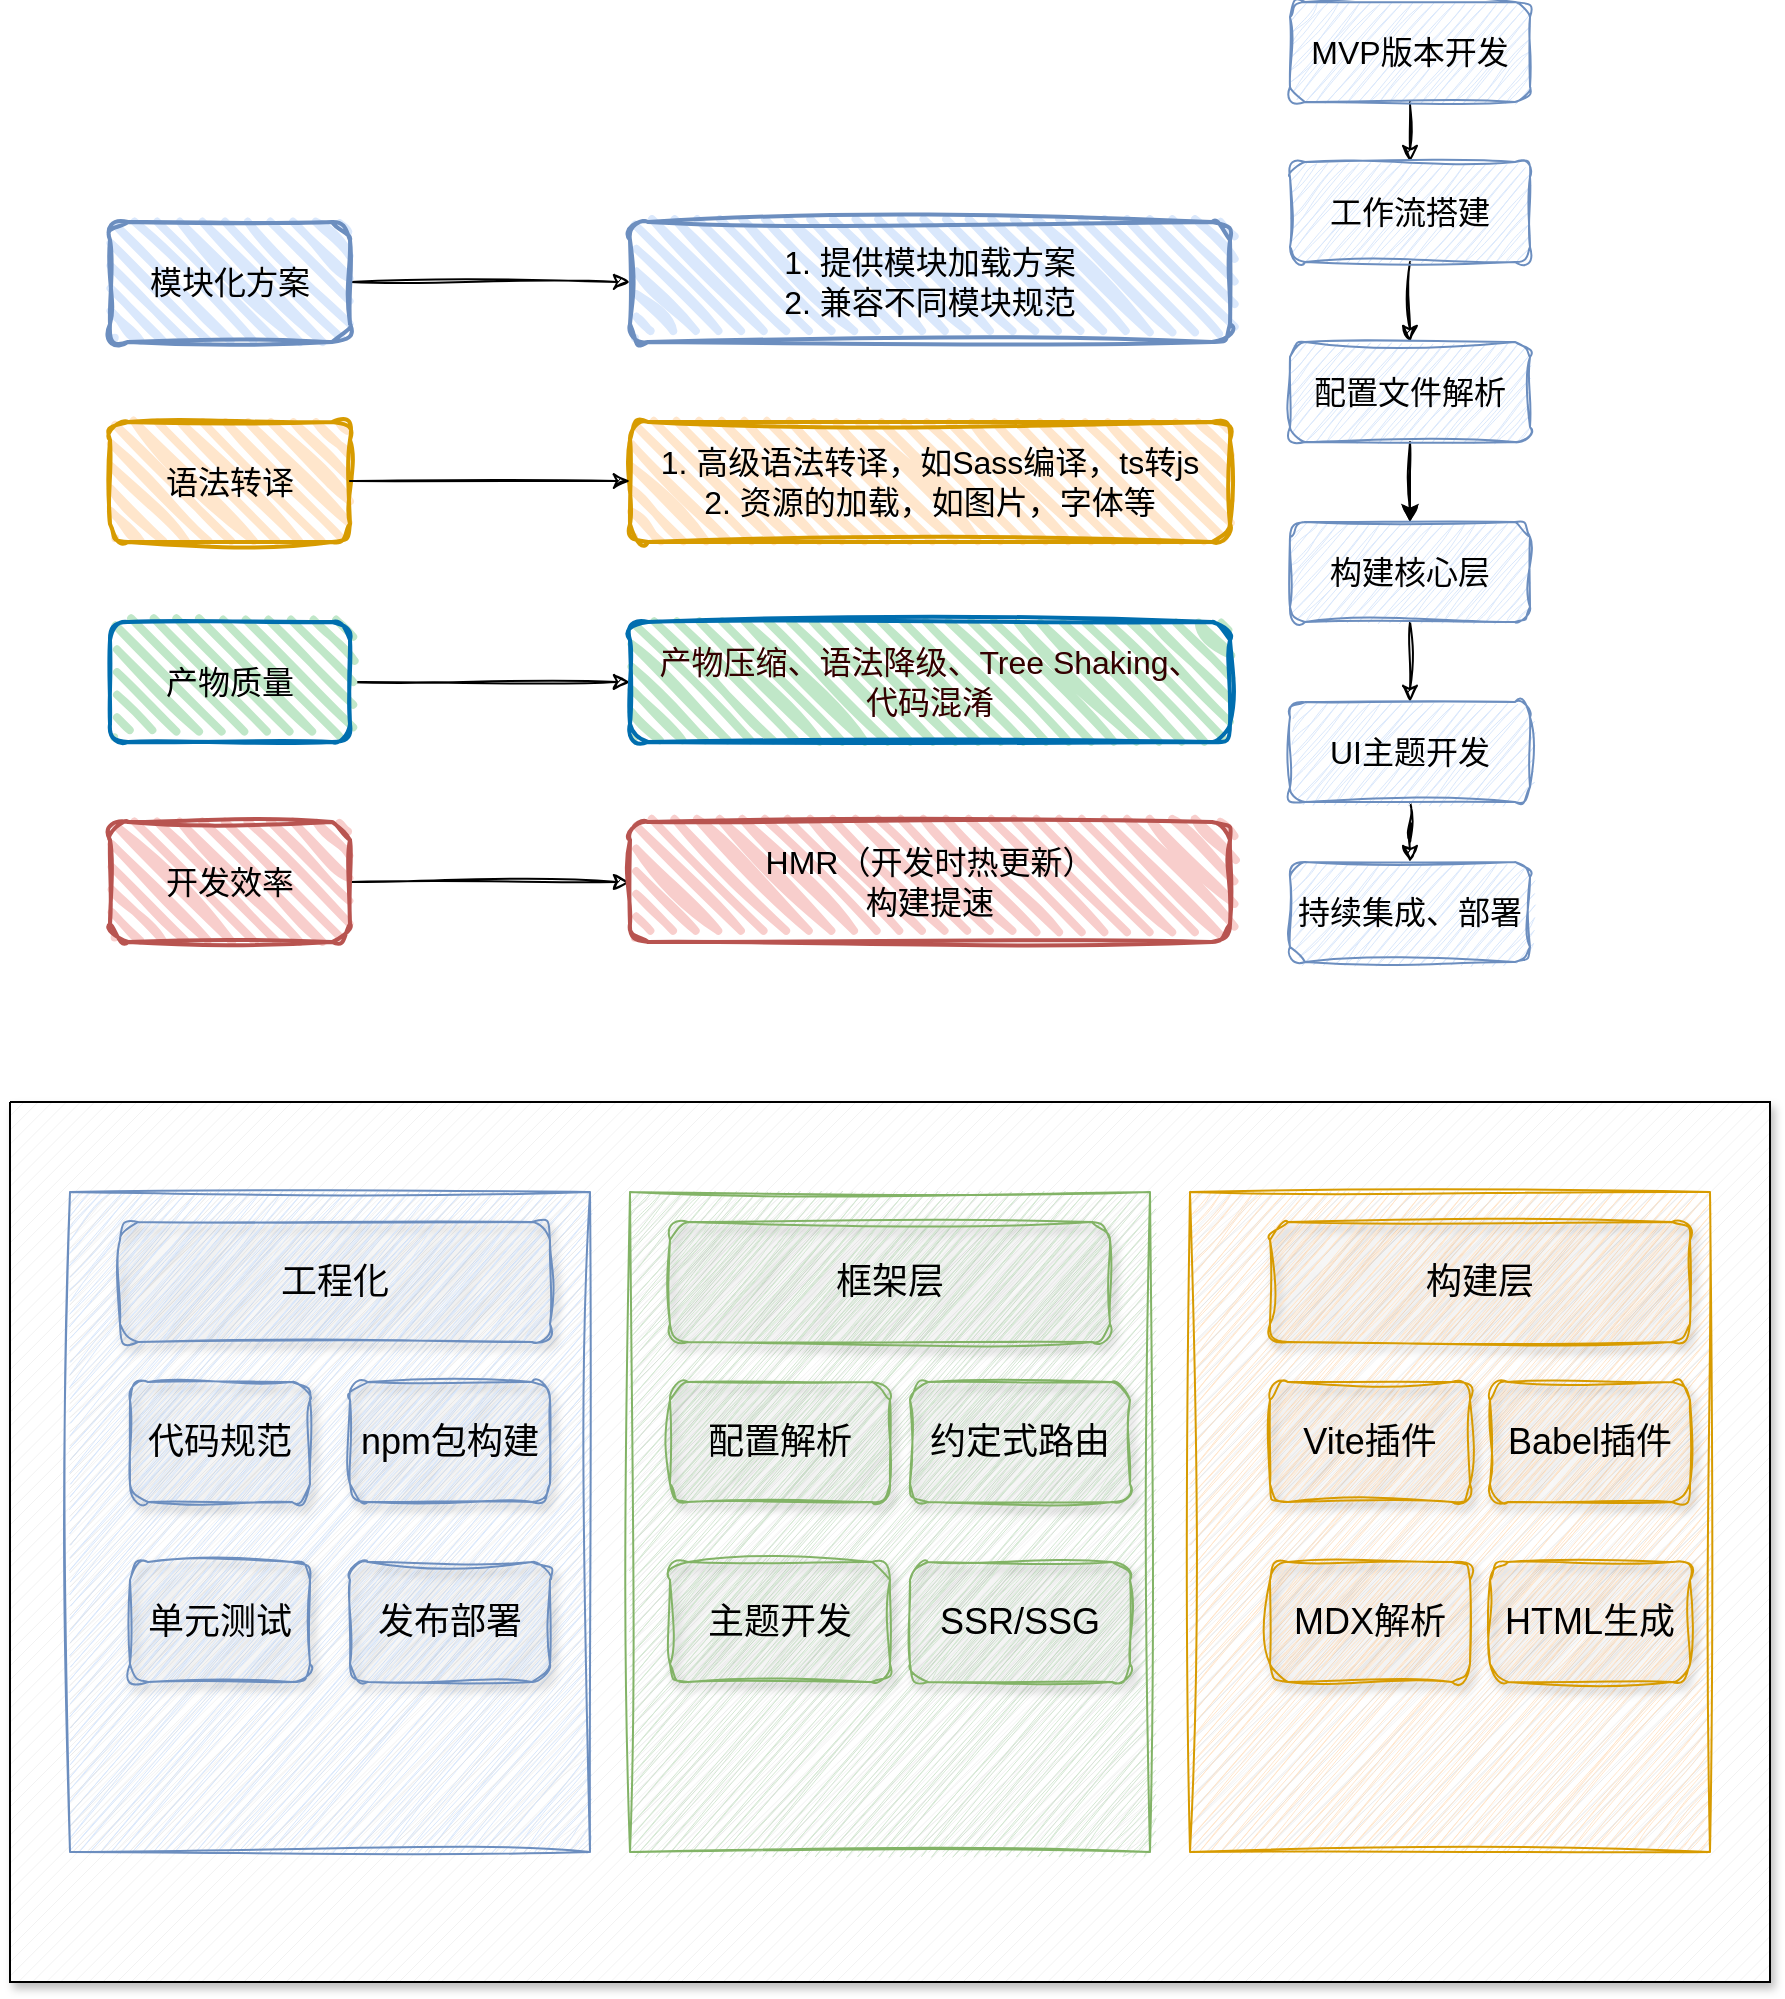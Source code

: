 <mxfile version="22.1.5" type="github">
  <diagram name="第 1 页" id="Y4cV6P7_scY6otGIJyVa">
    <mxGraphModel dx="1148" dy="1992" grid="1" gridSize="10" guides="1" tooltips="1" connect="1" arrows="1" fold="1" page="1" pageScale="1" pageWidth="827" pageHeight="1169" math="0" shadow="0">
      <root>
        <mxCell id="0" />
        <mxCell id="1" parent="0" />
        <mxCell id="zg1aFvB8Wxaud1rQypKM-4" style="edgeStyle=orthogonalEdgeStyle;rounded=0;orthogonalLoop=1;jettySize=auto;html=1;exitX=1;exitY=0.5;exitDx=0;exitDy=0;entryX=0;entryY=0.5;entryDx=0;entryDy=0;sketch=1;curveFitting=1;jiggle=2;" parent="1" source="zg1aFvB8Wxaud1rQypKM-1" target="zg1aFvB8Wxaud1rQypKM-3" edge="1">
          <mxGeometry relative="1" as="geometry" />
        </mxCell>
        <mxCell id="zg1aFvB8Wxaud1rQypKM-1" value="模块化方案" style="rounded=1;whiteSpace=wrap;html=1;strokeWidth=2;fillWeight=4;hachureGap=8;hachureAngle=45;fillColor=#dae8fc;strokeColor=#6c8ebf;sketch=1;curveFitting=1;jiggle=2;fontStyle=0;fontSize=16;" parent="1" vertex="1">
          <mxGeometry x="90" y="100" width="120" height="60" as="geometry" />
        </mxCell>
        <mxCell id="zg1aFvB8Wxaud1rQypKM-3" value="1. 提供模块加载方案&lt;br style=&quot;font-size: 16px;&quot;&gt;2. 兼容不同模块规范" style="rounded=1;whiteSpace=wrap;html=1;strokeWidth=2;fillWeight=4;hachureGap=8;hachureAngle=45;fillColor=#dae8fc;strokeColor=#6c8ebf;sketch=1;curveFitting=1;jiggle=2;fontSize=16;" parent="1" vertex="1">
          <mxGeometry x="350" y="100" width="300" height="60" as="geometry" />
        </mxCell>
        <mxCell id="zg1aFvB8Wxaud1rQypKM-6" value="语法转译" style="rounded=1;whiteSpace=wrap;html=1;strokeWidth=2;fillWeight=4;hachureGap=8;hachureAngle=45;fillColor=#ffe6cc;strokeColor=#d79b00;shadow=0;sketch=1;curveFitting=1;jiggle=2;fontSize=16;" parent="1" vertex="1">
          <mxGeometry x="90" y="200" width="120" height="60" as="geometry" />
        </mxCell>
        <mxCell id="zg1aFvB8Wxaud1rQypKM-7" value="1. 高级语法转译，如Sass编译，ts转js&lt;br style=&quot;font-size: 16px;&quot;&gt;2. 资源的加载，如图片，字体等" style="rounded=1;whiteSpace=wrap;html=1;strokeWidth=2;fillWeight=4;hachureGap=8;hachureAngle=45;fillColor=#ffe6cc;strokeColor=#d79b00;fontSize=16;shadow=0;glass=0;sketch=1;curveFitting=1;jiggle=2;" parent="1" vertex="1">
          <mxGeometry x="350" y="200" width="300" height="60" as="geometry" />
        </mxCell>
        <mxCell id="zg1aFvB8Wxaud1rQypKM-8" style="edgeStyle=orthogonalEdgeStyle;rounded=0;orthogonalLoop=1;jettySize=auto;html=1;exitX=1;exitY=0.5;exitDx=0;exitDy=0;entryX=0;entryY=0.5;entryDx=0;entryDy=0;fillColor=#e1d5e7;strokeColor=#000000;shadow=0;sketch=1;curveFitting=1;jiggle=2;" parent="1" source="zg1aFvB8Wxaud1rQypKM-9" target="zg1aFvB8Wxaud1rQypKM-10" edge="1">
          <mxGeometry relative="1" as="geometry" />
        </mxCell>
        <mxCell id="zg1aFvB8Wxaud1rQypKM-9" value="开发效率" style="rounded=1;whiteSpace=wrap;html=1;strokeWidth=2;fillWeight=4;hachureGap=8;hachureAngle=45;fillColor=#f8cecc;strokeColor=#b85450;sketch=1;curveFitting=1;jiggle=2;fontSize=16;" parent="1" vertex="1">
          <mxGeometry x="90" y="400" width="120" height="60" as="geometry" />
        </mxCell>
        <mxCell id="zg1aFvB8Wxaud1rQypKM-10" value="HMR（开发时热更新）&lt;br style=&quot;font-size: 16px;&quot;&gt;构建提速" style="rounded=1;whiteSpace=wrap;html=1;strokeWidth=2;fillWeight=4;hachureGap=8;hachureAngle=45;fillColor=#f8cecc;strokeColor=#b85450;sketch=1;curveFitting=1;jiggle=2;fontSize=16;" parent="1" vertex="1">
          <mxGeometry x="350" y="400" width="300" height="60" as="geometry" />
        </mxCell>
        <mxCell id="zg1aFvB8Wxaud1rQypKM-11" style="edgeStyle=orthogonalEdgeStyle;rounded=0;orthogonalLoop=1;jettySize=auto;html=1;exitX=1;exitY=0.5;exitDx=0;exitDy=0;entryX=0;entryY=0.5;entryDx=0;entryDy=0;sketch=1;curveFitting=1;jiggle=2;" parent="1" source="zg1aFvB8Wxaud1rQypKM-12" target="zg1aFvB8Wxaud1rQypKM-13" edge="1">
          <mxGeometry relative="1" as="geometry" />
        </mxCell>
        <mxCell id="zg1aFvB8Wxaud1rQypKM-12" value="产物质量" style="rounded=1;whiteSpace=wrap;html=1;strokeWidth=2;fillWeight=4;hachureGap=8;hachureAngle=45;fillColor=#c0e7c8;fontColor=#000000;strokeColor=#006EAF;sketch=1;fontSize=16;" parent="1" vertex="1">
          <mxGeometry x="90" y="300" width="120" height="60" as="geometry" />
        </mxCell>
        <mxCell id="zg1aFvB8Wxaud1rQypKM-13" value="产物压缩、语法降级、Tree Shaking、&lt;br style=&quot;font-size: 16px;&quot;&gt;代码混淆" style="rounded=1;whiteSpace=wrap;html=1;strokeWidth=2;fillWeight=4;hachureGap=8;hachureAngle=45;fillColor=#c0e7c8;fontColor=#330000;strokeColor=#006EAF;shadow=0;fontSize=16;glass=0;sketch=1;curveFitting=1;jiggle=2;" parent="1" vertex="1">
          <mxGeometry x="350" y="300" width="300" height="60" as="geometry" />
        </mxCell>
        <mxCell id="4z21Bg8PawdQfI9RFGT2-1" style="edgeStyle=orthogonalEdgeStyle;rounded=0;orthogonalLoop=1;jettySize=auto;html=1;exitX=1;exitY=0.5;exitDx=0;exitDy=0;entryX=0;entryY=0.5;entryDx=0;entryDy=0;sketch=1;curveFitting=1;jiggle=2;" parent="1" edge="1">
          <mxGeometry relative="1" as="geometry">
            <mxPoint x="210" y="229.5" as="sourcePoint" />
            <mxPoint x="350" y="229.5" as="targetPoint" />
          </mxGeometry>
        </mxCell>
        <mxCell id="OsITGEEVRBnsbcbWpSpn-7" style="edgeStyle=orthogonalEdgeStyle;rounded=0;orthogonalLoop=1;jettySize=auto;html=1;exitX=0.5;exitY=1;exitDx=0;exitDy=0;entryX=0.5;entryY=0;entryDx=0;entryDy=0;sketch=1;curveFitting=1;jiggle=2;" edge="1" parent="1" source="OsITGEEVRBnsbcbWpSpn-2" target="OsITGEEVRBnsbcbWpSpn-3">
          <mxGeometry relative="1" as="geometry" />
        </mxCell>
        <mxCell id="OsITGEEVRBnsbcbWpSpn-2" value="&lt;font style=&quot;font-size: 16px;&quot;&gt;MVP版本开发&lt;/font&gt;" style="rounded=1;whiteSpace=wrap;html=1;fillColor=#dae8fc;strokeColor=#6c8ebf;sketch=1;curveFitting=1;jiggle=2;" vertex="1" parent="1">
          <mxGeometry x="680" y="-10" width="120" height="50" as="geometry" />
        </mxCell>
        <mxCell id="OsITGEEVRBnsbcbWpSpn-8" value="" style="edgeStyle=orthogonalEdgeStyle;rounded=0;orthogonalLoop=1;jettySize=auto;html=1;sketch=1;curveFitting=1;jiggle=2;" edge="1" parent="1" source="OsITGEEVRBnsbcbWpSpn-3" target="OsITGEEVRBnsbcbWpSpn-4">
          <mxGeometry relative="1" as="geometry" />
        </mxCell>
        <mxCell id="OsITGEEVRBnsbcbWpSpn-3" value="&lt;font style=&quot;font-size: 16px;&quot;&gt;工作流搭建&lt;/font&gt;" style="rounded=1;whiteSpace=wrap;html=1;fillColor=#dae8fc;strokeColor=#6c8ebf;sketch=1;curveFitting=1;jiggle=2;" vertex="1" parent="1">
          <mxGeometry x="680" y="70" width="120" height="50" as="geometry" />
        </mxCell>
        <mxCell id="OsITGEEVRBnsbcbWpSpn-9" value="" style="edgeStyle=orthogonalEdgeStyle;rounded=0;orthogonalLoop=1;jettySize=auto;html=1;" edge="1" parent="1" source="OsITGEEVRBnsbcbWpSpn-4" target="OsITGEEVRBnsbcbWpSpn-5">
          <mxGeometry relative="1" as="geometry" />
        </mxCell>
        <mxCell id="OsITGEEVRBnsbcbWpSpn-11" value="" style="edgeStyle=orthogonalEdgeStyle;rounded=0;orthogonalLoop=1;jettySize=auto;html=1;sketch=1;curveFitting=1;jiggle=2;" edge="1" parent="1" source="OsITGEEVRBnsbcbWpSpn-4" target="OsITGEEVRBnsbcbWpSpn-5">
          <mxGeometry relative="1" as="geometry" />
        </mxCell>
        <mxCell id="OsITGEEVRBnsbcbWpSpn-4" value="&lt;span style=&quot;font-size: 16px;&quot;&gt;配置文件解析&lt;/span&gt;" style="rounded=1;whiteSpace=wrap;html=1;fillColor=#dae8fc;strokeColor=#6c8ebf;sketch=1;curveFitting=1;jiggle=2;" vertex="1" parent="1">
          <mxGeometry x="680" y="160" width="120" height="50" as="geometry" />
        </mxCell>
        <mxCell id="OsITGEEVRBnsbcbWpSpn-10" value="" style="edgeStyle=orthogonalEdgeStyle;rounded=0;orthogonalLoop=1;jettySize=auto;html=1;sketch=1;curveFitting=1;jiggle=2;" edge="1" parent="1" source="OsITGEEVRBnsbcbWpSpn-5" target="OsITGEEVRBnsbcbWpSpn-6">
          <mxGeometry relative="1" as="geometry" />
        </mxCell>
        <mxCell id="OsITGEEVRBnsbcbWpSpn-5" value="&lt;font style=&quot;font-size: 16px;&quot;&gt;构建核心层&lt;/font&gt;" style="rounded=1;whiteSpace=wrap;html=1;fillColor=#dae8fc;strokeColor=#6c8ebf;sketch=1;curveFitting=1;jiggle=2;" vertex="1" parent="1">
          <mxGeometry x="680" y="250" width="120" height="50" as="geometry" />
        </mxCell>
        <mxCell id="OsITGEEVRBnsbcbWpSpn-13" value="" style="edgeStyle=orthogonalEdgeStyle;rounded=0;orthogonalLoop=1;jettySize=auto;html=1;sketch=1;curveFitting=1;jiggle=2;" edge="1" parent="1" source="OsITGEEVRBnsbcbWpSpn-6" target="OsITGEEVRBnsbcbWpSpn-12">
          <mxGeometry relative="1" as="geometry" />
        </mxCell>
        <mxCell id="OsITGEEVRBnsbcbWpSpn-6" value="&lt;font style=&quot;font-size: 16px;&quot;&gt;UI主题开发&lt;/font&gt;" style="rounded=1;whiteSpace=wrap;html=1;fillColor=#dae8fc;strokeColor=#6c8ebf;sketch=1;curveFitting=1;jiggle=2;" vertex="1" parent="1">
          <mxGeometry x="680" y="340" width="120" height="50" as="geometry" />
        </mxCell>
        <mxCell id="OsITGEEVRBnsbcbWpSpn-12" value="&lt;span style=&quot;font-size: 16px;&quot;&gt;持续集成、部署&lt;/span&gt;" style="rounded=1;whiteSpace=wrap;html=1;fillColor=#dae8fc;strokeColor=#6c8ebf;sketch=1;curveFitting=1;jiggle=2;" vertex="1" parent="1">
          <mxGeometry x="680" y="420" width="120" height="50" as="geometry" />
        </mxCell>
        <mxCell id="OsITGEEVRBnsbcbWpSpn-18" value="" style="verticalLabelPosition=bottom;verticalAlign=top;html=1;shape=mxgraph.basic.patternFillRect;fillStyle=diag;step=5;fillStrokeWidth=0.2;fillStrokeColor=#dddddd;fillColor=#FFFFFF;fontColor=#333333;strokeColor=default;shadow=1;" vertex="1" parent="1">
          <mxGeometry x="40" y="540" width="880" height="440" as="geometry" />
        </mxCell>
        <mxCell id="OsITGEEVRBnsbcbWpSpn-19" value="" style="verticalLabelPosition=bottom;verticalAlign=top;html=1;shape=mxgraph.basic.patternFillRect;fillStyle=diag;step=5;fillStrokeWidth=0.2;fillStrokeColor=#dddddd;fillColor=#dae8fc;strokeColor=#6c8ebf;sketch=1;curveFitting=1;jiggle=2;" vertex="1" parent="1">
          <mxGeometry x="70" y="585" width="260" height="330" as="geometry" />
        </mxCell>
        <mxCell id="OsITGEEVRBnsbcbWpSpn-22" value="" style="verticalLabelPosition=bottom;verticalAlign=top;html=1;shape=mxgraph.basic.patternFillRect;fillStyle=diag;step=5;fillStrokeWidth=0.2;fillStrokeColor=#dddddd;fillColor=#ffe6cc;strokeColor=#d79b00;sketch=1;curveFitting=1;jiggle=2;" vertex="1" parent="1">
          <mxGeometry x="630" y="585" width="260" height="330" as="geometry" />
        </mxCell>
        <mxCell id="OsITGEEVRBnsbcbWpSpn-23" value="" style="verticalLabelPosition=bottom;verticalAlign=top;html=1;shape=mxgraph.basic.patternFillRect;fillStyle=diag;step=5;fillStrokeWidth=0.2;fillStrokeColor=#dddddd;fillColor=#d5e8d4;strokeColor=#82b366;sketch=1;curveFitting=1;jiggle=2;" vertex="1" parent="1">
          <mxGeometry x="350" y="585" width="260" height="330" as="geometry" />
        </mxCell>
        <mxCell id="OsITGEEVRBnsbcbWpSpn-26" value="&lt;font style=&quot;font-size: 18px;&quot;&gt;框架层&lt;/font&gt;" style="rounded=1;whiteSpace=wrap;html=1;fillColor=#d5e8d4;strokeColor=#82b366;sketch=1;curveFitting=1;jiggle=2;shadow=1;" vertex="1" parent="1">
          <mxGeometry x="370" y="600" width="220" height="60" as="geometry" />
        </mxCell>
        <mxCell id="OsITGEEVRBnsbcbWpSpn-27" value="&lt;font face=&quot;Helvetica&quot; style=&quot;font-size: 18px;&quot;&gt;工程化&lt;/font&gt;" style="rounded=1;whiteSpace=wrap;html=1;glass=0;fillColor=#dae8fc;strokeColor=#6c8ebf;sketch=1;curveFitting=1;jiggle=2;shadow=1;" vertex="1" parent="1">
          <mxGeometry x="95" y="600" width="215" height="60" as="geometry" />
        </mxCell>
        <mxCell id="OsITGEEVRBnsbcbWpSpn-28" value="&lt;font style=&quot;font-size: 18px;&quot;&gt;构建层&lt;/font&gt;" style="rounded=1;whiteSpace=wrap;html=1;fillColor=#ffe6cc;strokeColor=#d79b00;sketch=1;curveFitting=1;jiggle=2;shadow=1;" vertex="1" parent="1">
          <mxGeometry x="670" y="600" width="210" height="60" as="geometry" />
        </mxCell>
        <mxCell id="OsITGEEVRBnsbcbWpSpn-29" value="&lt;span style=&quot;font-size: 18px;&quot;&gt;代码规范&lt;/span&gt;" style="rounded=1;whiteSpace=wrap;html=1;glass=0;fillColor=#dae8fc;strokeColor=#6c8ebf;sketch=1;curveFitting=1;jiggle=2;shadow=1;" vertex="1" parent="1">
          <mxGeometry x="100" y="680" width="90" height="60" as="geometry" />
        </mxCell>
        <mxCell id="OsITGEEVRBnsbcbWpSpn-30" value="&lt;font face=&quot;Helvetica&quot; style=&quot;font-size: 18px;&quot;&gt;npm包构建&lt;/font&gt;" style="rounded=1;whiteSpace=wrap;html=1;glass=0;fillColor=#dae8fc;strokeColor=#6c8ebf;sketch=1;curveFitting=1;jiggle=2;shadow=1;" vertex="1" parent="1">
          <mxGeometry x="210" y="680" width="100" height="60" as="geometry" />
        </mxCell>
        <mxCell id="OsITGEEVRBnsbcbWpSpn-31" value="&lt;font face=&quot;Helvetica&quot; style=&quot;font-size: 18px;&quot;&gt;单元测试&lt;/font&gt;" style="rounded=1;whiteSpace=wrap;html=1;glass=0;fillColor=#dae8fc;strokeColor=#6c8ebf;sketch=1;curveFitting=1;jiggle=2;shadow=1;" vertex="1" parent="1">
          <mxGeometry x="100" y="770" width="90" height="60" as="geometry" />
        </mxCell>
        <mxCell id="OsITGEEVRBnsbcbWpSpn-32" value="&lt;font face=&quot;Helvetica&quot; style=&quot;font-size: 18px;&quot;&gt;发布部署&lt;/font&gt;" style="rounded=1;whiteSpace=wrap;html=1;glass=0;fillColor=#dae8fc;strokeColor=#6c8ebf;sketch=1;curveFitting=1;jiggle=2;shadow=1;" vertex="1" parent="1">
          <mxGeometry x="210" y="770" width="100" height="60" as="geometry" />
        </mxCell>
        <mxCell id="OsITGEEVRBnsbcbWpSpn-33" value="&lt;font style=&quot;font-size: 18px;&quot;&gt;配置解析&lt;/font&gt;" style="rounded=1;whiteSpace=wrap;html=1;fillColor=#d5e8d4;strokeColor=#82b366;sketch=1;curveFitting=1;jiggle=2;shadow=1;" vertex="1" parent="1">
          <mxGeometry x="370" y="680" width="110" height="60" as="geometry" />
        </mxCell>
        <mxCell id="OsITGEEVRBnsbcbWpSpn-34" value="&lt;font style=&quot;font-size: 18px;&quot;&gt;约定式路由&lt;/font&gt;" style="rounded=1;whiteSpace=wrap;html=1;fillColor=#d5e8d4;strokeColor=#82b366;sketch=1;curveFitting=1;jiggle=2;shadow=1;" vertex="1" parent="1">
          <mxGeometry x="490" y="680" width="110" height="60" as="geometry" />
        </mxCell>
        <mxCell id="OsITGEEVRBnsbcbWpSpn-35" value="&lt;font style=&quot;font-size: 18px;&quot;&gt;主题开发&lt;/font&gt;" style="rounded=1;whiteSpace=wrap;html=1;fillColor=#d5e8d4;strokeColor=#82b366;sketch=1;curveFitting=1;jiggle=2;shadow=1;" vertex="1" parent="1">
          <mxGeometry x="370" y="770" width="110" height="60" as="geometry" />
        </mxCell>
        <mxCell id="OsITGEEVRBnsbcbWpSpn-36" value="&lt;span style=&quot;font-size: 18px;&quot;&gt;SSR/SSG&lt;/span&gt;" style="rounded=1;whiteSpace=wrap;html=1;fillColor=#d5e8d4;strokeColor=#82b366;sketch=1;curveFitting=1;jiggle=2;shadow=1;" vertex="1" parent="1">
          <mxGeometry x="490" y="770" width="110" height="60" as="geometry" />
        </mxCell>
        <mxCell id="OsITGEEVRBnsbcbWpSpn-37" value="&lt;font style=&quot;font-size: 18px;&quot;&gt;Vite插件&lt;/font&gt;" style="rounded=1;whiteSpace=wrap;html=1;fillColor=#ffe6cc;strokeColor=#d79b00;sketch=1;curveFitting=1;jiggle=2;shadow=1;" vertex="1" parent="1">
          <mxGeometry x="670" y="680" width="100" height="60" as="geometry" />
        </mxCell>
        <mxCell id="OsITGEEVRBnsbcbWpSpn-38" value="&lt;span style=&quot;font-size: 18px;&quot;&gt;Babel插件&lt;/span&gt;" style="rounded=1;whiteSpace=wrap;html=1;fillColor=#ffe6cc;strokeColor=#d79b00;sketch=1;curveFitting=1;jiggle=2;shadow=1;" vertex="1" parent="1">
          <mxGeometry x="780" y="680" width="100" height="60" as="geometry" />
        </mxCell>
        <mxCell id="OsITGEEVRBnsbcbWpSpn-39" value="&lt;font style=&quot;font-size: 18px;&quot;&gt;MDX解析&lt;/font&gt;" style="rounded=1;whiteSpace=wrap;html=1;fillColor=#ffe6cc;strokeColor=#d79b00;sketch=1;curveFitting=1;jiggle=2;shadow=1;" vertex="1" parent="1">
          <mxGeometry x="670" y="770" width="100" height="60" as="geometry" />
        </mxCell>
        <mxCell id="OsITGEEVRBnsbcbWpSpn-40" value="&lt;font style=&quot;font-size: 18px;&quot;&gt;HTML生成&lt;/font&gt;" style="rounded=1;whiteSpace=wrap;html=1;fillColor=#ffe6cc;strokeColor=#d79b00;sketch=1;curveFitting=1;jiggle=2;shadow=1;" vertex="1" parent="1">
          <mxGeometry x="780" y="770" width="100" height="60" as="geometry" />
        </mxCell>
      </root>
    </mxGraphModel>
  </diagram>
</mxfile>
